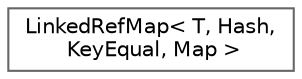digraph "Graphical Class Hierarchy"
{
 // INTERACTIVE_SVG=YES
 // LATEX_PDF_SIZE
  bgcolor="transparent";
  edge [fontname=Helvetica,fontsize=10,labelfontname=Helvetica,labelfontsize=10];
  node [fontname=Helvetica,fontsize=10,shape=box,height=0.2,width=0.4];
  rankdir="LR";
  Node0 [label="LinkedRefMap\< T, Hash,\l KeyEqual, Map \>",height=0.2,width=0.4,color="grey40", fillcolor="white", style="filled",URL="$d2/db7/class_linked_ref_map.html",tooltip="Container class representing a vector of objects with keys."];
}
